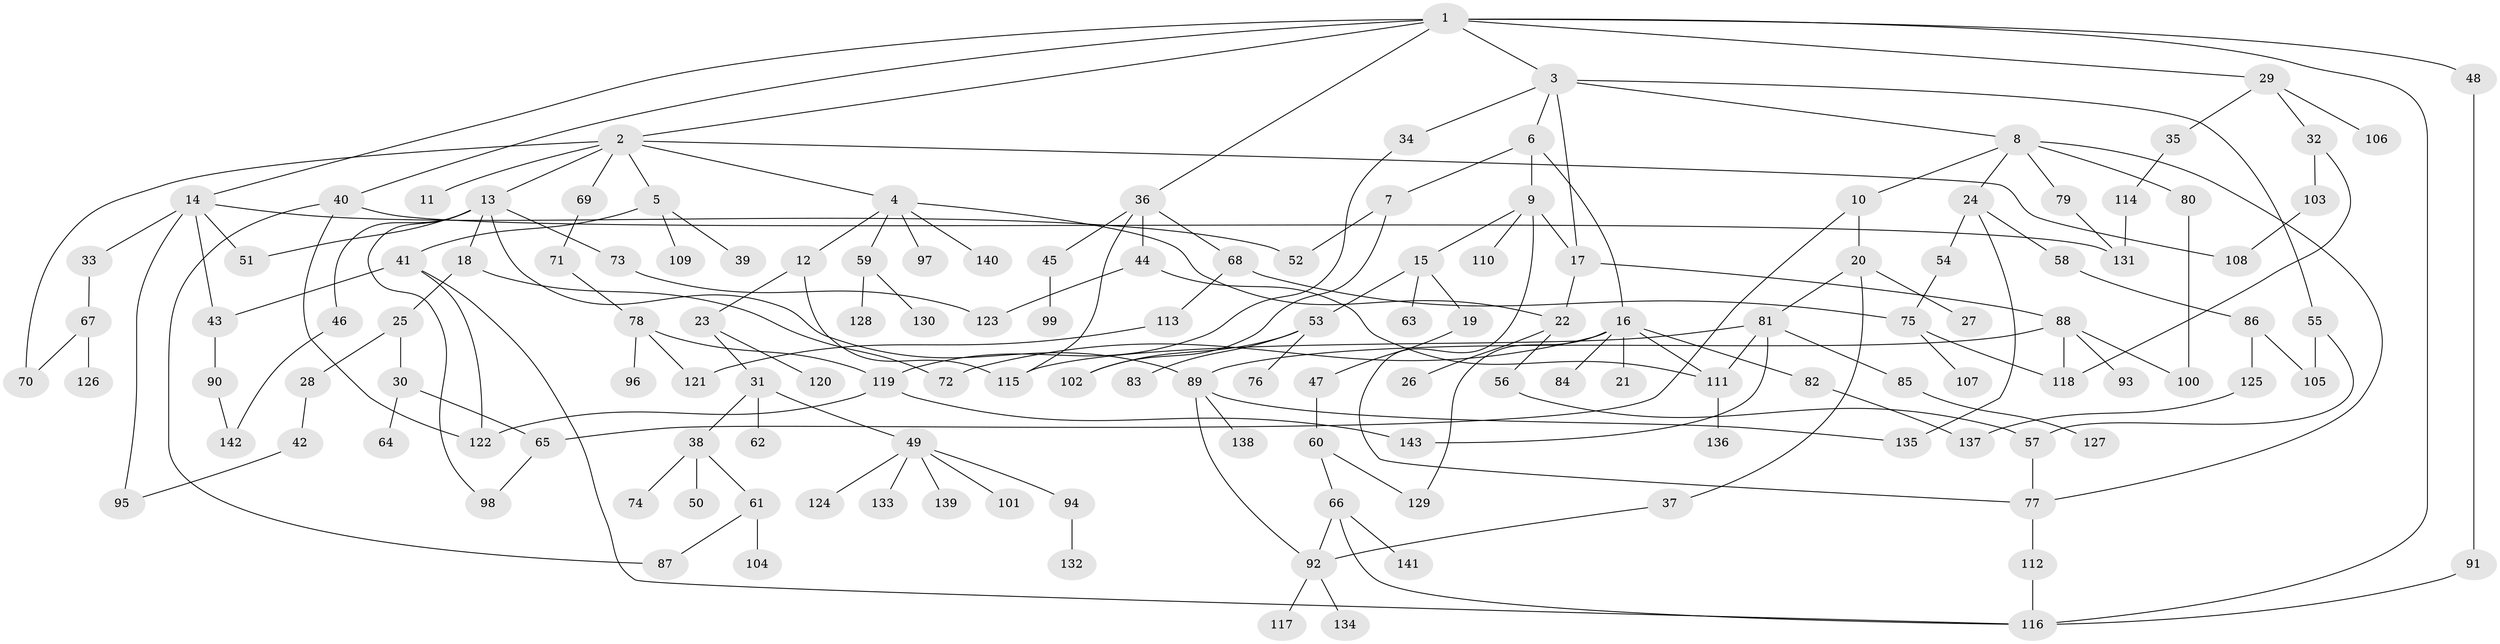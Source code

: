 // Generated by graph-tools (version 1.1) at 2025/34/03/09/25 02:34:18]
// undirected, 143 vertices, 186 edges
graph export_dot {
graph [start="1"]
  node [color=gray90,style=filled];
  1;
  2;
  3;
  4;
  5;
  6;
  7;
  8;
  9;
  10;
  11;
  12;
  13;
  14;
  15;
  16;
  17;
  18;
  19;
  20;
  21;
  22;
  23;
  24;
  25;
  26;
  27;
  28;
  29;
  30;
  31;
  32;
  33;
  34;
  35;
  36;
  37;
  38;
  39;
  40;
  41;
  42;
  43;
  44;
  45;
  46;
  47;
  48;
  49;
  50;
  51;
  52;
  53;
  54;
  55;
  56;
  57;
  58;
  59;
  60;
  61;
  62;
  63;
  64;
  65;
  66;
  67;
  68;
  69;
  70;
  71;
  72;
  73;
  74;
  75;
  76;
  77;
  78;
  79;
  80;
  81;
  82;
  83;
  84;
  85;
  86;
  87;
  88;
  89;
  90;
  91;
  92;
  93;
  94;
  95;
  96;
  97;
  98;
  99;
  100;
  101;
  102;
  103;
  104;
  105;
  106;
  107;
  108;
  109;
  110;
  111;
  112;
  113;
  114;
  115;
  116;
  117;
  118;
  119;
  120;
  121;
  122;
  123;
  124;
  125;
  126;
  127;
  128;
  129;
  130;
  131;
  132;
  133;
  134;
  135;
  136;
  137;
  138;
  139;
  140;
  141;
  142;
  143;
  1 -- 2;
  1 -- 3;
  1 -- 14;
  1 -- 29;
  1 -- 36;
  1 -- 40;
  1 -- 48;
  1 -- 116;
  2 -- 4;
  2 -- 5;
  2 -- 11;
  2 -- 13;
  2 -- 69;
  2 -- 70;
  2 -- 108;
  3 -- 6;
  3 -- 8;
  3 -- 34;
  3 -- 55;
  3 -- 17;
  4 -- 12;
  4 -- 59;
  4 -- 97;
  4 -- 140;
  4 -- 22;
  5 -- 39;
  5 -- 41;
  5 -- 109;
  6 -- 7;
  6 -- 9;
  6 -- 16;
  7 -- 52;
  7 -- 102;
  8 -- 10;
  8 -- 24;
  8 -- 79;
  8 -- 80;
  8 -- 77;
  9 -- 15;
  9 -- 17;
  9 -- 110;
  9 -- 77;
  10 -- 20;
  10 -- 65;
  12 -- 23;
  12 -- 115;
  13 -- 18;
  13 -- 46;
  13 -- 51;
  13 -- 73;
  13 -- 89;
  13 -- 98;
  14 -- 33;
  14 -- 43;
  14 -- 95;
  14 -- 52;
  14 -- 51;
  15 -- 19;
  15 -- 53;
  15 -- 63;
  16 -- 21;
  16 -- 72;
  16 -- 82;
  16 -- 84;
  16 -- 129;
  16 -- 111;
  17 -- 22;
  17 -- 88;
  18 -- 25;
  18 -- 72;
  19 -- 47;
  20 -- 27;
  20 -- 37;
  20 -- 81;
  22 -- 26;
  22 -- 56;
  23 -- 31;
  23 -- 120;
  24 -- 54;
  24 -- 58;
  24 -- 135;
  25 -- 28;
  25 -- 30;
  28 -- 42;
  29 -- 32;
  29 -- 35;
  29 -- 106;
  30 -- 64;
  30 -- 65;
  31 -- 38;
  31 -- 49;
  31 -- 62;
  32 -- 103;
  32 -- 118;
  33 -- 67;
  34 -- 119;
  35 -- 114;
  36 -- 44;
  36 -- 45;
  36 -- 68;
  36 -- 115;
  37 -- 92;
  38 -- 50;
  38 -- 61;
  38 -- 74;
  40 -- 87;
  40 -- 122;
  40 -- 131;
  41 -- 122;
  41 -- 43;
  41 -- 116;
  42 -- 95;
  43 -- 90;
  44 -- 123;
  44 -- 111;
  45 -- 99;
  46 -- 142;
  47 -- 60;
  48 -- 91;
  49 -- 94;
  49 -- 101;
  49 -- 124;
  49 -- 133;
  49 -- 139;
  53 -- 76;
  53 -- 83;
  53 -- 102;
  54 -- 75;
  55 -- 105;
  55 -- 57;
  56 -- 57;
  57 -- 77;
  58 -- 86;
  59 -- 128;
  59 -- 130;
  60 -- 66;
  60 -- 129;
  61 -- 104;
  61 -- 87;
  65 -- 98;
  66 -- 92;
  66 -- 116;
  66 -- 141;
  67 -- 126;
  67 -- 70;
  68 -- 113;
  68 -- 75;
  69 -- 71;
  71 -- 78;
  73 -- 123;
  75 -- 107;
  75 -- 118;
  77 -- 112;
  78 -- 96;
  78 -- 119;
  78 -- 121;
  79 -- 131;
  80 -- 100;
  81 -- 85;
  81 -- 111;
  81 -- 143;
  81 -- 115;
  82 -- 137;
  85 -- 127;
  86 -- 105;
  86 -- 125;
  88 -- 89;
  88 -- 93;
  88 -- 118;
  88 -- 100;
  89 -- 135;
  89 -- 138;
  89 -- 92;
  90 -- 142;
  91 -- 116;
  92 -- 117;
  92 -- 134;
  94 -- 132;
  103 -- 108;
  111 -- 136;
  112 -- 116;
  113 -- 121;
  114 -- 131;
  119 -- 143;
  119 -- 122;
  125 -- 137;
}
